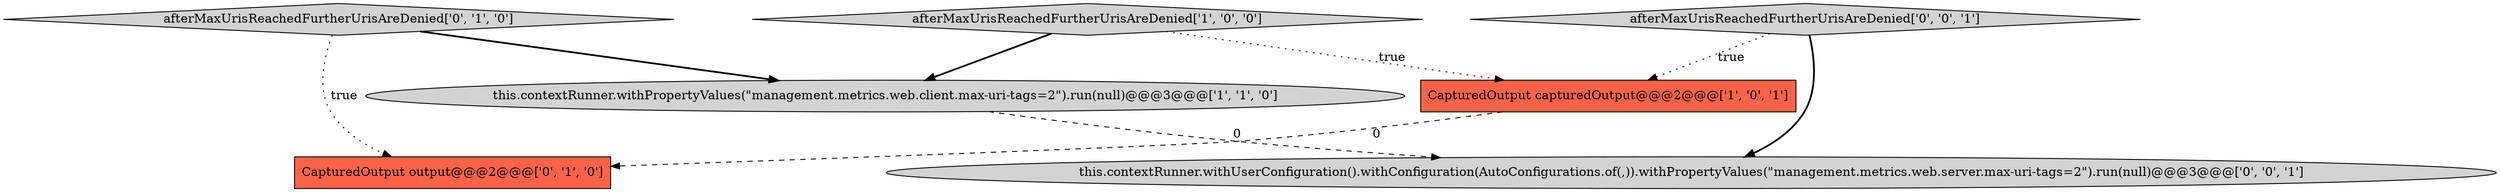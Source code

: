 digraph {
0 [style = filled, label = "this.contextRunner.withPropertyValues(\"management.metrics.web.client.max-uri-tags=2\").run(null)@@@3@@@['1', '1', '0']", fillcolor = lightgray, shape = ellipse image = "AAA0AAABBB1BBB"];
2 [style = filled, label = "CapturedOutput capturedOutput@@@2@@@['1', '0', '1']", fillcolor = tomato, shape = box image = "AAA0AAABBB1BBB"];
5 [style = filled, label = "this.contextRunner.withUserConfiguration().withConfiguration(AutoConfigurations.of(,)).withPropertyValues(\"management.metrics.web.server.max-uri-tags=2\").run(null)@@@3@@@['0', '0', '1']", fillcolor = lightgray, shape = ellipse image = "AAA0AAABBB3BBB"];
3 [style = filled, label = "CapturedOutput output@@@2@@@['0', '1', '0']", fillcolor = tomato, shape = box image = "AAA1AAABBB2BBB"];
4 [style = filled, label = "afterMaxUrisReachedFurtherUrisAreDenied['0', '1', '0']", fillcolor = lightgray, shape = diamond image = "AAA0AAABBB2BBB"];
6 [style = filled, label = "afterMaxUrisReachedFurtherUrisAreDenied['0', '0', '1']", fillcolor = lightgray, shape = diamond image = "AAA0AAABBB3BBB"];
1 [style = filled, label = "afterMaxUrisReachedFurtherUrisAreDenied['1', '0', '0']", fillcolor = lightgray, shape = diamond image = "AAA0AAABBB1BBB"];
6->5 [style = bold, label=""];
6->2 [style = dotted, label="true"];
4->3 [style = dotted, label="true"];
1->0 [style = bold, label=""];
1->2 [style = dotted, label="true"];
2->3 [style = dashed, label="0"];
0->5 [style = dashed, label="0"];
4->0 [style = bold, label=""];
}
